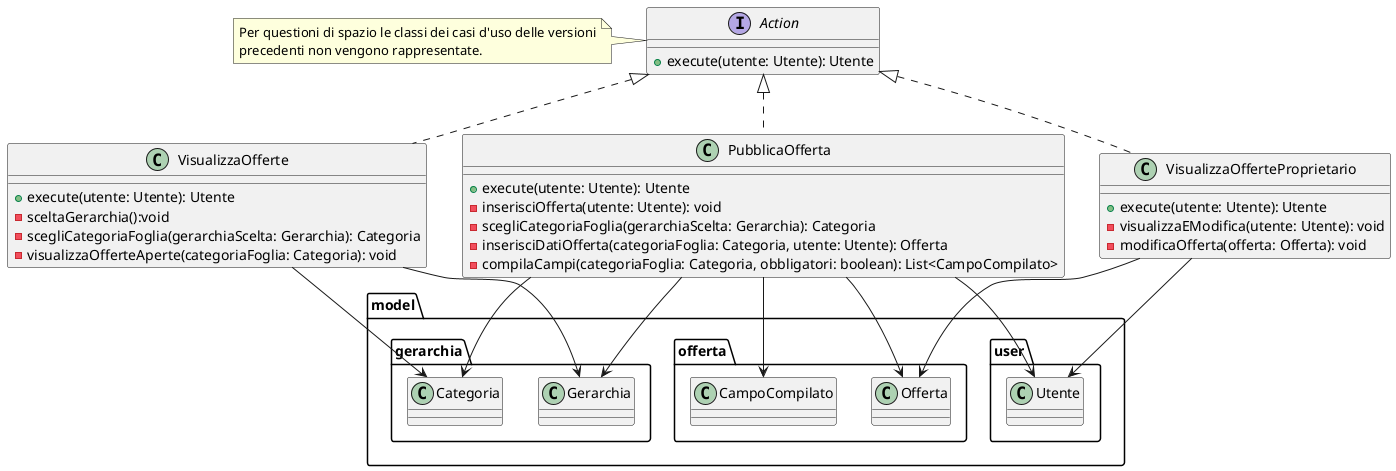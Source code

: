 @startuml controller

interface Action{
    +execute(utente: Utente): Utente
}

note left of Action
    Per questioni di spazio le classi dei casi d'uso delle versioni
    precedenti non vengono rappresentate.
endnote

class PubblicaOfferta implements Action{
    +execute(utente: Utente): Utente
    -inserisciOfferta(utente: Utente): void
    -scegliCategoriaFoglia(gerarchiaScelta: Gerarchia): Categoria
    -inserisciDatiOfferta(categoriaFoglia: Categoria, utente: Utente): Offerta
    -compilaCampi(categoriaFoglia: Categoria, obbligatori: boolean): List<CampoCompilato>
}

class VisualizzaOfferte implements Action{
    +execute(utente: Utente): Utente
    -sceltaGerarchia():void
    -scegliCategoriaFoglia(gerarchiaScelta: Gerarchia): Categoria
    -visualizzaOfferteAperte(categoriaFoglia: Categoria): void
}

class VisualizzaOfferteProprietario implements Action{
    +execute(utente: Utente): Utente
    -visualizzaEModifica(utente: Utente): void
    -modificaOfferta(offerta: Offerta): void
}

PubblicaOfferta --> model.offerta.Offerta
PubblicaOfferta --> model.gerarchia.Categoria
PubblicaOfferta --> model.gerarchia.Gerarchia
PubblicaOfferta --> model.user.Utente
PubblicaOfferta --> model.offerta.CampoCompilato
VisualizzaOfferteProprietario --> model.offerta.Offerta
VisualizzaOfferteProprietario --> model.user.Utente
VisualizzaOfferte --> model.gerarchia.Categoria
VisualizzaOfferte --> model.gerarchia.Gerarchia


@enduml
